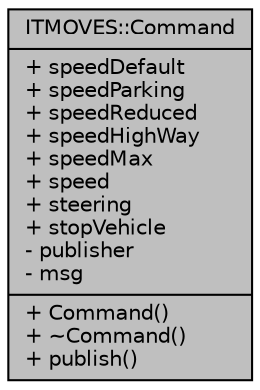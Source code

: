 digraph "ITMOVES::Command"
{
 // LATEX_PDF_SIZE
  edge [fontname="Helvetica",fontsize="10",labelfontname="Helvetica",labelfontsize="10"];
  node [fontname="Helvetica",fontsize="10",shape=record];
  Node1 [label="{ITMOVES::Command\n|+ speedDefault\l+ speedParking\l+ speedReduced\l+ speedHighWay\l+ speedMax\l+ speed\l+ steering\l+ stopVehicle\l- publisher\l- msg\l|+ Command()\l+ ~Command()\l+ publish()\l}",height=0.2,width=0.4,color="black", fillcolor="grey75", style="filled", fontcolor="black",tooltip="This class contains the publisher for the steering and speed commands and holds various speed values."];
}
